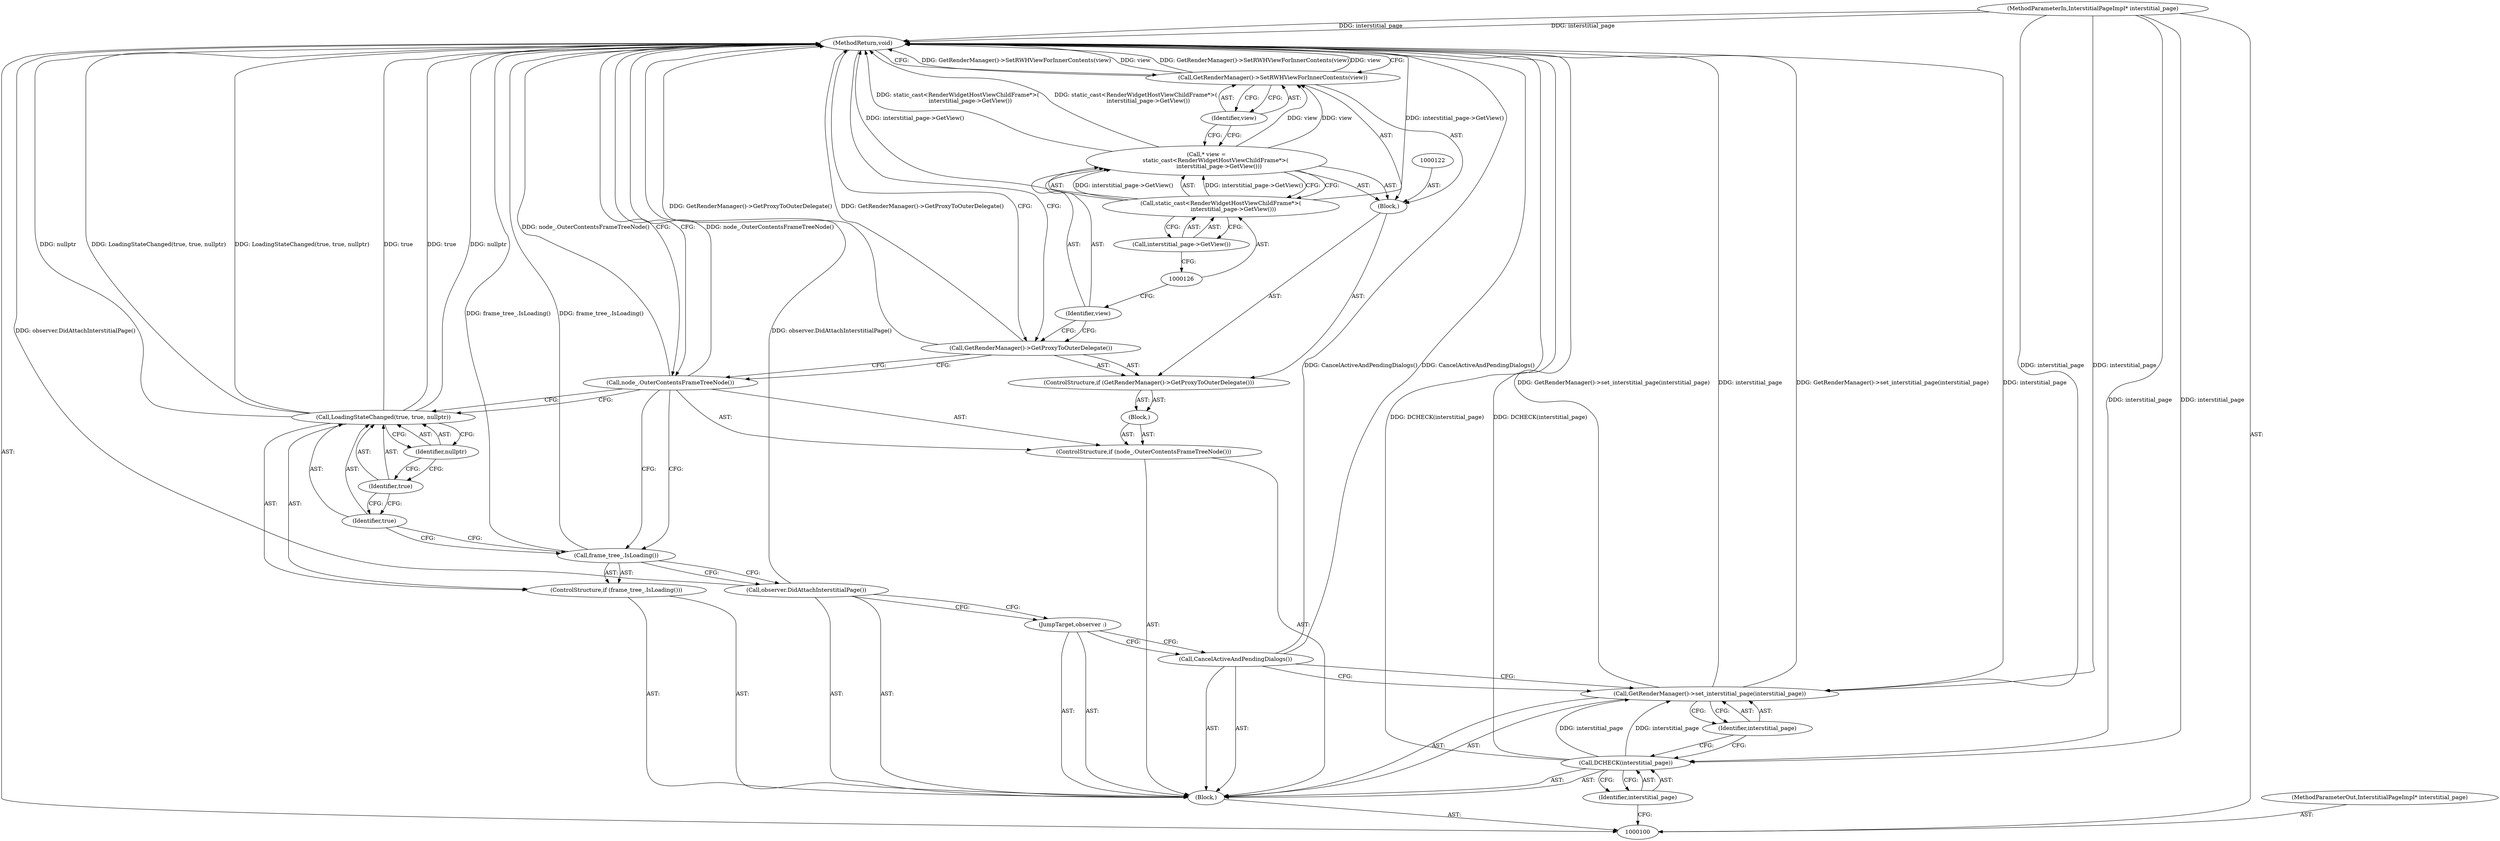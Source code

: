 digraph "1_Chrome_adca986a53b31b6da4cb22f8e755f6856daea89a_4" {
"1000130" [label="(MethodReturn,void)"];
"1000110" [label="(ControlStructure,if (frame_tree_.IsLoading()))"];
"1000111" [label="(Call,frame_tree_.IsLoading())"];
"1000113" [label="(Identifier,true)"];
"1000114" [label="(Identifier,true)"];
"1000115" [label="(Identifier,nullptr)"];
"1000112" [label="(Call,LoadingStateChanged(true, true, nullptr))"];
"1000116" [label="(ControlStructure,if (node_.OuterContentsFrameTreeNode()))"];
"1000118" [label="(Block,)"];
"1000117" [label="(Call,node_.OuterContentsFrameTreeNode())"];
"1000119" [label="(ControlStructure,if (GetRenderManager()->GetProxyToOuterDelegate()))"];
"1000120" [label="(Call,GetRenderManager()->GetProxyToOuterDelegate())"];
"1000123" [label="(Call,* view =\n          static_cast<RenderWidgetHostViewChildFrame*>(\n              interstitial_page->GetView()))"];
"1000124" [label="(Identifier,view)"];
"1000121" [label="(Block,)"];
"1000102" [label="(Block,)"];
"1000101" [label="(MethodParameterIn,InterstitialPageImpl* interstitial_page)"];
"1000182" [label="(MethodParameterOut,InterstitialPageImpl* interstitial_page)"];
"1000125" [label="(Call,static_cast<RenderWidgetHostViewChildFrame*>(\n              interstitial_page->GetView()))"];
"1000127" [label="(Call,interstitial_page->GetView())"];
"1000129" [label="(Identifier,view)"];
"1000128" [label="(Call,GetRenderManager()->SetRWHViewForInnerContents(view))"];
"1000103" [label="(Call,DCHECK(interstitial_page))"];
"1000104" [label="(Identifier,interstitial_page)"];
"1000105" [label="(Call,GetRenderManager()->set_interstitial_page(interstitial_page))"];
"1000106" [label="(Identifier,interstitial_page)"];
"1000107" [label="(Call,CancelActiveAndPendingDialogs())"];
"1000108" [label="(JumpTarget,observer :)"];
"1000109" [label="(Call,observer.DidAttachInterstitialPage())"];
"1000130" -> "1000100"  [label="AST: "];
"1000130" -> "1000128"  [label="CFG: "];
"1000130" -> "1000120"  [label="CFG: "];
"1000130" -> "1000117"  [label="CFG: "];
"1000117" -> "1000130"  [label="DDG: node_.OuterContentsFrameTreeNode()"];
"1000123" -> "1000130"  [label="DDG: static_cast<RenderWidgetHostViewChildFrame*>(\n              interstitial_page->GetView())"];
"1000107" -> "1000130"  [label="DDG: CancelActiveAndPendingDialogs()"];
"1000105" -> "1000130"  [label="DDG: GetRenderManager()->set_interstitial_page(interstitial_page)"];
"1000105" -> "1000130"  [label="DDG: interstitial_page"];
"1000112" -> "1000130"  [label="DDG: true"];
"1000112" -> "1000130"  [label="DDG: nullptr"];
"1000112" -> "1000130"  [label="DDG: LoadingStateChanged(true, true, nullptr)"];
"1000125" -> "1000130"  [label="DDG: interstitial_page->GetView()"];
"1000128" -> "1000130"  [label="DDG: GetRenderManager()->SetRWHViewForInnerContents(view)"];
"1000128" -> "1000130"  [label="DDG: view"];
"1000111" -> "1000130"  [label="DDG: frame_tree_.IsLoading()"];
"1000103" -> "1000130"  [label="DDG: DCHECK(interstitial_page)"];
"1000101" -> "1000130"  [label="DDG: interstitial_page"];
"1000120" -> "1000130"  [label="DDG: GetRenderManager()->GetProxyToOuterDelegate()"];
"1000109" -> "1000130"  [label="DDG: observer.DidAttachInterstitialPage()"];
"1000110" -> "1000102"  [label="AST: "];
"1000111" -> "1000110"  [label="AST: "];
"1000112" -> "1000110"  [label="AST: "];
"1000111" -> "1000110"  [label="AST: "];
"1000111" -> "1000109"  [label="CFG: "];
"1000113" -> "1000111"  [label="CFG: "];
"1000117" -> "1000111"  [label="CFG: "];
"1000111" -> "1000130"  [label="DDG: frame_tree_.IsLoading()"];
"1000113" -> "1000112"  [label="AST: "];
"1000113" -> "1000111"  [label="CFG: "];
"1000114" -> "1000113"  [label="CFG: "];
"1000114" -> "1000112"  [label="AST: "];
"1000114" -> "1000113"  [label="CFG: "];
"1000115" -> "1000114"  [label="CFG: "];
"1000115" -> "1000112"  [label="AST: "];
"1000115" -> "1000114"  [label="CFG: "];
"1000112" -> "1000115"  [label="CFG: "];
"1000112" -> "1000110"  [label="AST: "];
"1000112" -> "1000115"  [label="CFG: "];
"1000113" -> "1000112"  [label="AST: "];
"1000114" -> "1000112"  [label="AST: "];
"1000115" -> "1000112"  [label="AST: "];
"1000117" -> "1000112"  [label="CFG: "];
"1000112" -> "1000130"  [label="DDG: true"];
"1000112" -> "1000130"  [label="DDG: nullptr"];
"1000112" -> "1000130"  [label="DDG: LoadingStateChanged(true, true, nullptr)"];
"1000116" -> "1000102"  [label="AST: "];
"1000117" -> "1000116"  [label="AST: "];
"1000118" -> "1000116"  [label="AST: "];
"1000118" -> "1000116"  [label="AST: "];
"1000119" -> "1000118"  [label="AST: "];
"1000117" -> "1000116"  [label="AST: "];
"1000117" -> "1000112"  [label="CFG: "];
"1000117" -> "1000111"  [label="CFG: "];
"1000120" -> "1000117"  [label="CFG: "];
"1000130" -> "1000117"  [label="CFG: "];
"1000117" -> "1000130"  [label="DDG: node_.OuterContentsFrameTreeNode()"];
"1000119" -> "1000118"  [label="AST: "];
"1000120" -> "1000119"  [label="AST: "];
"1000121" -> "1000119"  [label="AST: "];
"1000120" -> "1000119"  [label="AST: "];
"1000120" -> "1000117"  [label="CFG: "];
"1000124" -> "1000120"  [label="CFG: "];
"1000130" -> "1000120"  [label="CFG: "];
"1000120" -> "1000130"  [label="DDG: GetRenderManager()->GetProxyToOuterDelegate()"];
"1000123" -> "1000121"  [label="AST: "];
"1000123" -> "1000125"  [label="CFG: "];
"1000124" -> "1000123"  [label="AST: "];
"1000125" -> "1000123"  [label="AST: "];
"1000129" -> "1000123"  [label="CFG: "];
"1000123" -> "1000130"  [label="DDG: static_cast<RenderWidgetHostViewChildFrame*>(\n              interstitial_page->GetView())"];
"1000125" -> "1000123"  [label="DDG: interstitial_page->GetView()"];
"1000123" -> "1000128"  [label="DDG: view"];
"1000124" -> "1000123"  [label="AST: "];
"1000124" -> "1000120"  [label="CFG: "];
"1000126" -> "1000124"  [label="CFG: "];
"1000121" -> "1000119"  [label="AST: "];
"1000122" -> "1000121"  [label="AST: "];
"1000123" -> "1000121"  [label="AST: "];
"1000128" -> "1000121"  [label="AST: "];
"1000102" -> "1000100"  [label="AST: "];
"1000103" -> "1000102"  [label="AST: "];
"1000105" -> "1000102"  [label="AST: "];
"1000107" -> "1000102"  [label="AST: "];
"1000108" -> "1000102"  [label="AST: "];
"1000109" -> "1000102"  [label="AST: "];
"1000110" -> "1000102"  [label="AST: "];
"1000116" -> "1000102"  [label="AST: "];
"1000101" -> "1000100"  [label="AST: "];
"1000101" -> "1000130"  [label="DDG: interstitial_page"];
"1000101" -> "1000103"  [label="DDG: interstitial_page"];
"1000101" -> "1000105"  [label="DDG: interstitial_page"];
"1000182" -> "1000100"  [label="AST: "];
"1000125" -> "1000123"  [label="AST: "];
"1000125" -> "1000127"  [label="CFG: "];
"1000126" -> "1000125"  [label="AST: "];
"1000127" -> "1000125"  [label="AST: "];
"1000123" -> "1000125"  [label="CFG: "];
"1000125" -> "1000130"  [label="DDG: interstitial_page->GetView()"];
"1000125" -> "1000123"  [label="DDG: interstitial_page->GetView()"];
"1000127" -> "1000125"  [label="AST: "];
"1000127" -> "1000126"  [label="CFG: "];
"1000125" -> "1000127"  [label="CFG: "];
"1000129" -> "1000128"  [label="AST: "];
"1000129" -> "1000123"  [label="CFG: "];
"1000128" -> "1000129"  [label="CFG: "];
"1000128" -> "1000121"  [label="AST: "];
"1000128" -> "1000129"  [label="CFG: "];
"1000129" -> "1000128"  [label="AST: "];
"1000130" -> "1000128"  [label="CFG: "];
"1000128" -> "1000130"  [label="DDG: GetRenderManager()->SetRWHViewForInnerContents(view)"];
"1000128" -> "1000130"  [label="DDG: view"];
"1000123" -> "1000128"  [label="DDG: view"];
"1000103" -> "1000102"  [label="AST: "];
"1000103" -> "1000104"  [label="CFG: "];
"1000104" -> "1000103"  [label="AST: "];
"1000106" -> "1000103"  [label="CFG: "];
"1000103" -> "1000130"  [label="DDG: DCHECK(interstitial_page)"];
"1000101" -> "1000103"  [label="DDG: interstitial_page"];
"1000103" -> "1000105"  [label="DDG: interstitial_page"];
"1000104" -> "1000103"  [label="AST: "];
"1000104" -> "1000100"  [label="CFG: "];
"1000103" -> "1000104"  [label="CFG: "];
"1000105" -> "1000102"  [label="AST: "];
"1000105" -> "1000106"  [label="CFG: "];
"1000106" -> "1000105"  [label="AST: "];
"1000107" -> "1000105"  [label="CFG: "];
"1000105" -> "1000130"  [label="DDG: GetRenderManager()->set_interstitial_page(interstitial_page)"];
"1000105" -> "1000130"  [label="DDG: interstitial_page"];
"1000103" -> "1000105"  [label="DDG: interstitial_page"];
"1000101" -> "1000105"  [label="DDG: interstitial_page"];
"1000106" -> "1000105"  [label="AST: "];
"1000106" -> "1000103"  [label="CFG: "];
"1000105" -> "1000106"  [label="CFG: "];
"1000107" -> "1000102"  [label="AST: "];
"1000107" -> "1000105"  [label="CFG: "];
"1000108" -> "1000107"  [label="CFG: "];
"1000107" -> "1000130"  [label="DDG: CancelActiveAndPendingDialogs()"];
"1000108" -> "1000102"  [label="AST: "];
"1000108" -> "1000107"  [label="CFG: "];
"1000109" -> "1000108"  [label="CFG: "];
"1000109" -> "1000102"  [label="AST: "];
"1000109" -> "1000108"  [label="CFG: "];
"1000111" -> "1000109"  [label="CFG: "];
"1000109" -> "1000130"  [label="DDG: observer.DidAttachInterstitialPage()"];
}

